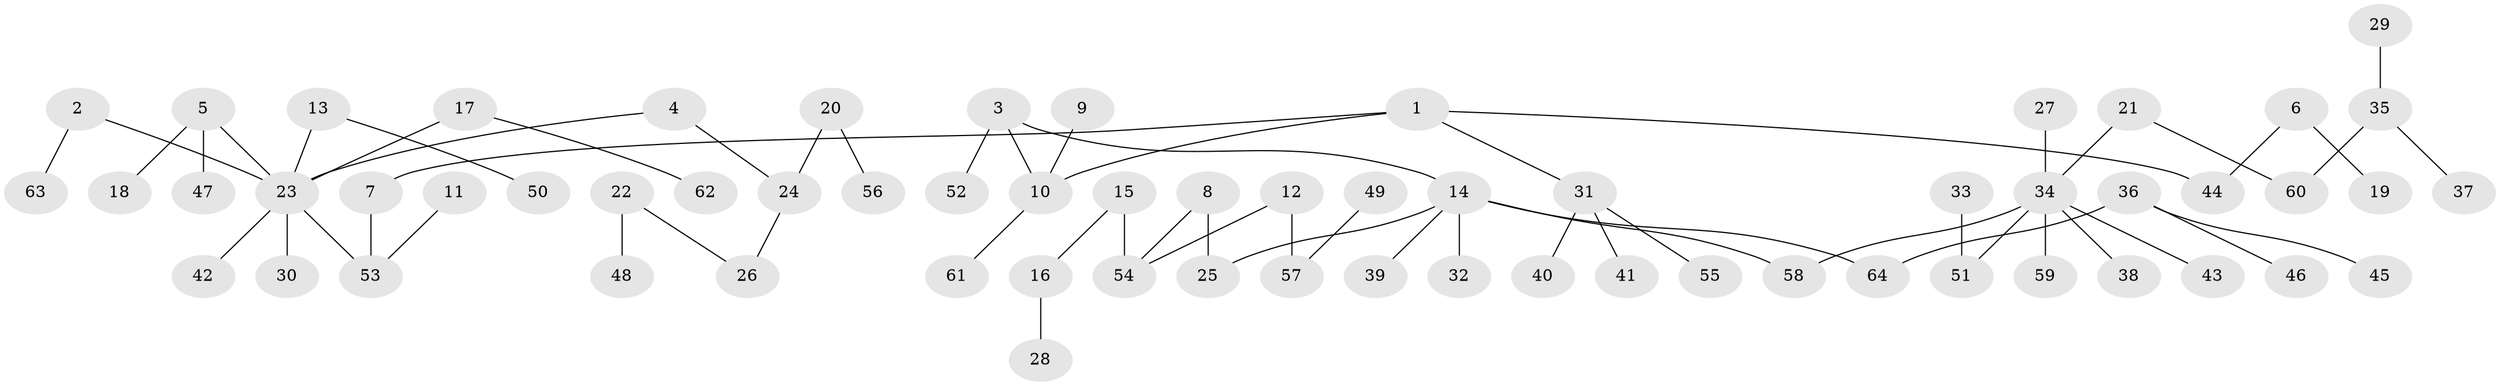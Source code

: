 // original degree distribution, {5: 0.031496062992125984, 3: 0.11811023622047244, 4: 0.06299212598425197, 10: 0.007874015748031496, 2: 0.25984251968503935, 7: 0.007874015748031496, 1: 0.5039370078740157, 8: 0.007874015748031496}
// Generated by graph-tools (version 1.1) at 2025/02/03/09/25 03:02:24]
// undirected, 64 vertices, 63 edges
graph export_dot {
graph [start="1"]
  node [color=gray90,style=filled];
  1;
  2;
  3;
  4;
  5;
  6;
  7;
  8;
  9;
  10;
  11;
  12;
  13;
  14;
  15;
  16;
  17;
  18;
  19;
  20;
  21;
  22;
  23;
  24;
  25;
  26;
  27;
  28;
  29;
  30;
  31;
  32;
  33;
  34;
  35;
  36;
  37;
  38;
  39;
  40;
  41;
  42;
  43;
  44;
  45;
  46;
  47;
  48;
  49;
  50;
  51;
  52;
  53;
  54;
  55;
  56;
  57;
  58;
  59;
  60;
  61;
  62;
  63;
  64;
  1 -- 7 [weight=1.0];
  1 -- 10 [weight=1.0];
  1 -- 31 [weight=1.0];
  1 -- 44 [weight=1.0];
  2 -- 23 [weight=1.0];
  2 -- 63 [weight=1.0];
  3 -- 10 [weight=1.0];
  3 -- 14 [weight=1.0];
  3 -- 52 [weight=1.0];
  4 -- 23 [weight=1.0];
  4 -- 24 [weight=1.0];
  5 -- 18 [weight=1.0];
  5 -- 23 [weight=1.0];
  5 -- 47 [weight=1.0];
  6 -- 19 [weight=1.0];
  6 -- 44 [weight=1.0];
  7 -- 53 [weight=1.0];
  8 -- 25 [weight=1.0];
  8 -- 54 [weight=1.0];
  9 -- 10 [weight=1.0];
  10 -- 61 [weight=1.0];
  11 -- 53 [weight=1.0];
  12 -- 54 [weight=1.0];
  12 -- 57 [weight=1.0];
  13 -- 23 [weight=1.0];
  13 -- 50 [weight=1.0];
  14 -- 25 [weight=1.0];
  14 -- 32 [weight=1.0];
  14 -- 39 [weight=1.0];
  14 -- 58 [weight=1.0];
  14 -- 64 [weight=1.0];
  15 -- 16 [weight=1.0];
  15 -- 54 [weight=1.0];
  16 -- 28 [weight=1.0];
  17 -- 23 [weight=1.0];
  17 -- 62 [weight=1.0];
  20 -- 24 [weight=1.0];
  20 -- 56 [weight=1.0];
  21 -- 34 [weight=1.0];
  21 -- 60 [weight=1.0];
  22 -- 26 [weight=1.0];
  22 -- 48 [weight=1.0];
  23 -- 30 [weight=1.0];
  23 -- 42 [weight=1.0];
  23 -- 53 [weight=1.0];
  24 -- 26 [weight=1.0];
  27 -- 34 [weight=1.0];
  29 -- 35 [weight=1.0];
  31 -- 40 [weight=1.0];
  31 -- 41 [weight=1.0];
  31 -- 55 [weight=1.0];
  33 -- 51 [weight=1.0];
  34 -- 38 [weight=1.0];
  34 -- 43 [weight=1.0];
  34 -- 51 [weight=1.0];
  34 -- 58 [weight=1.0];
  34 -- 59 [weight=1.0];
  35 -- 37 [weight=1.0];
  35 -- 60 [weight=1.0];
  36 -- 45 [weight=1.0];
  36 -- 46 [weight=1.0];
  36 -- 64 [weight=1.0];
  49 -- 57 [weight=1.0];
}
